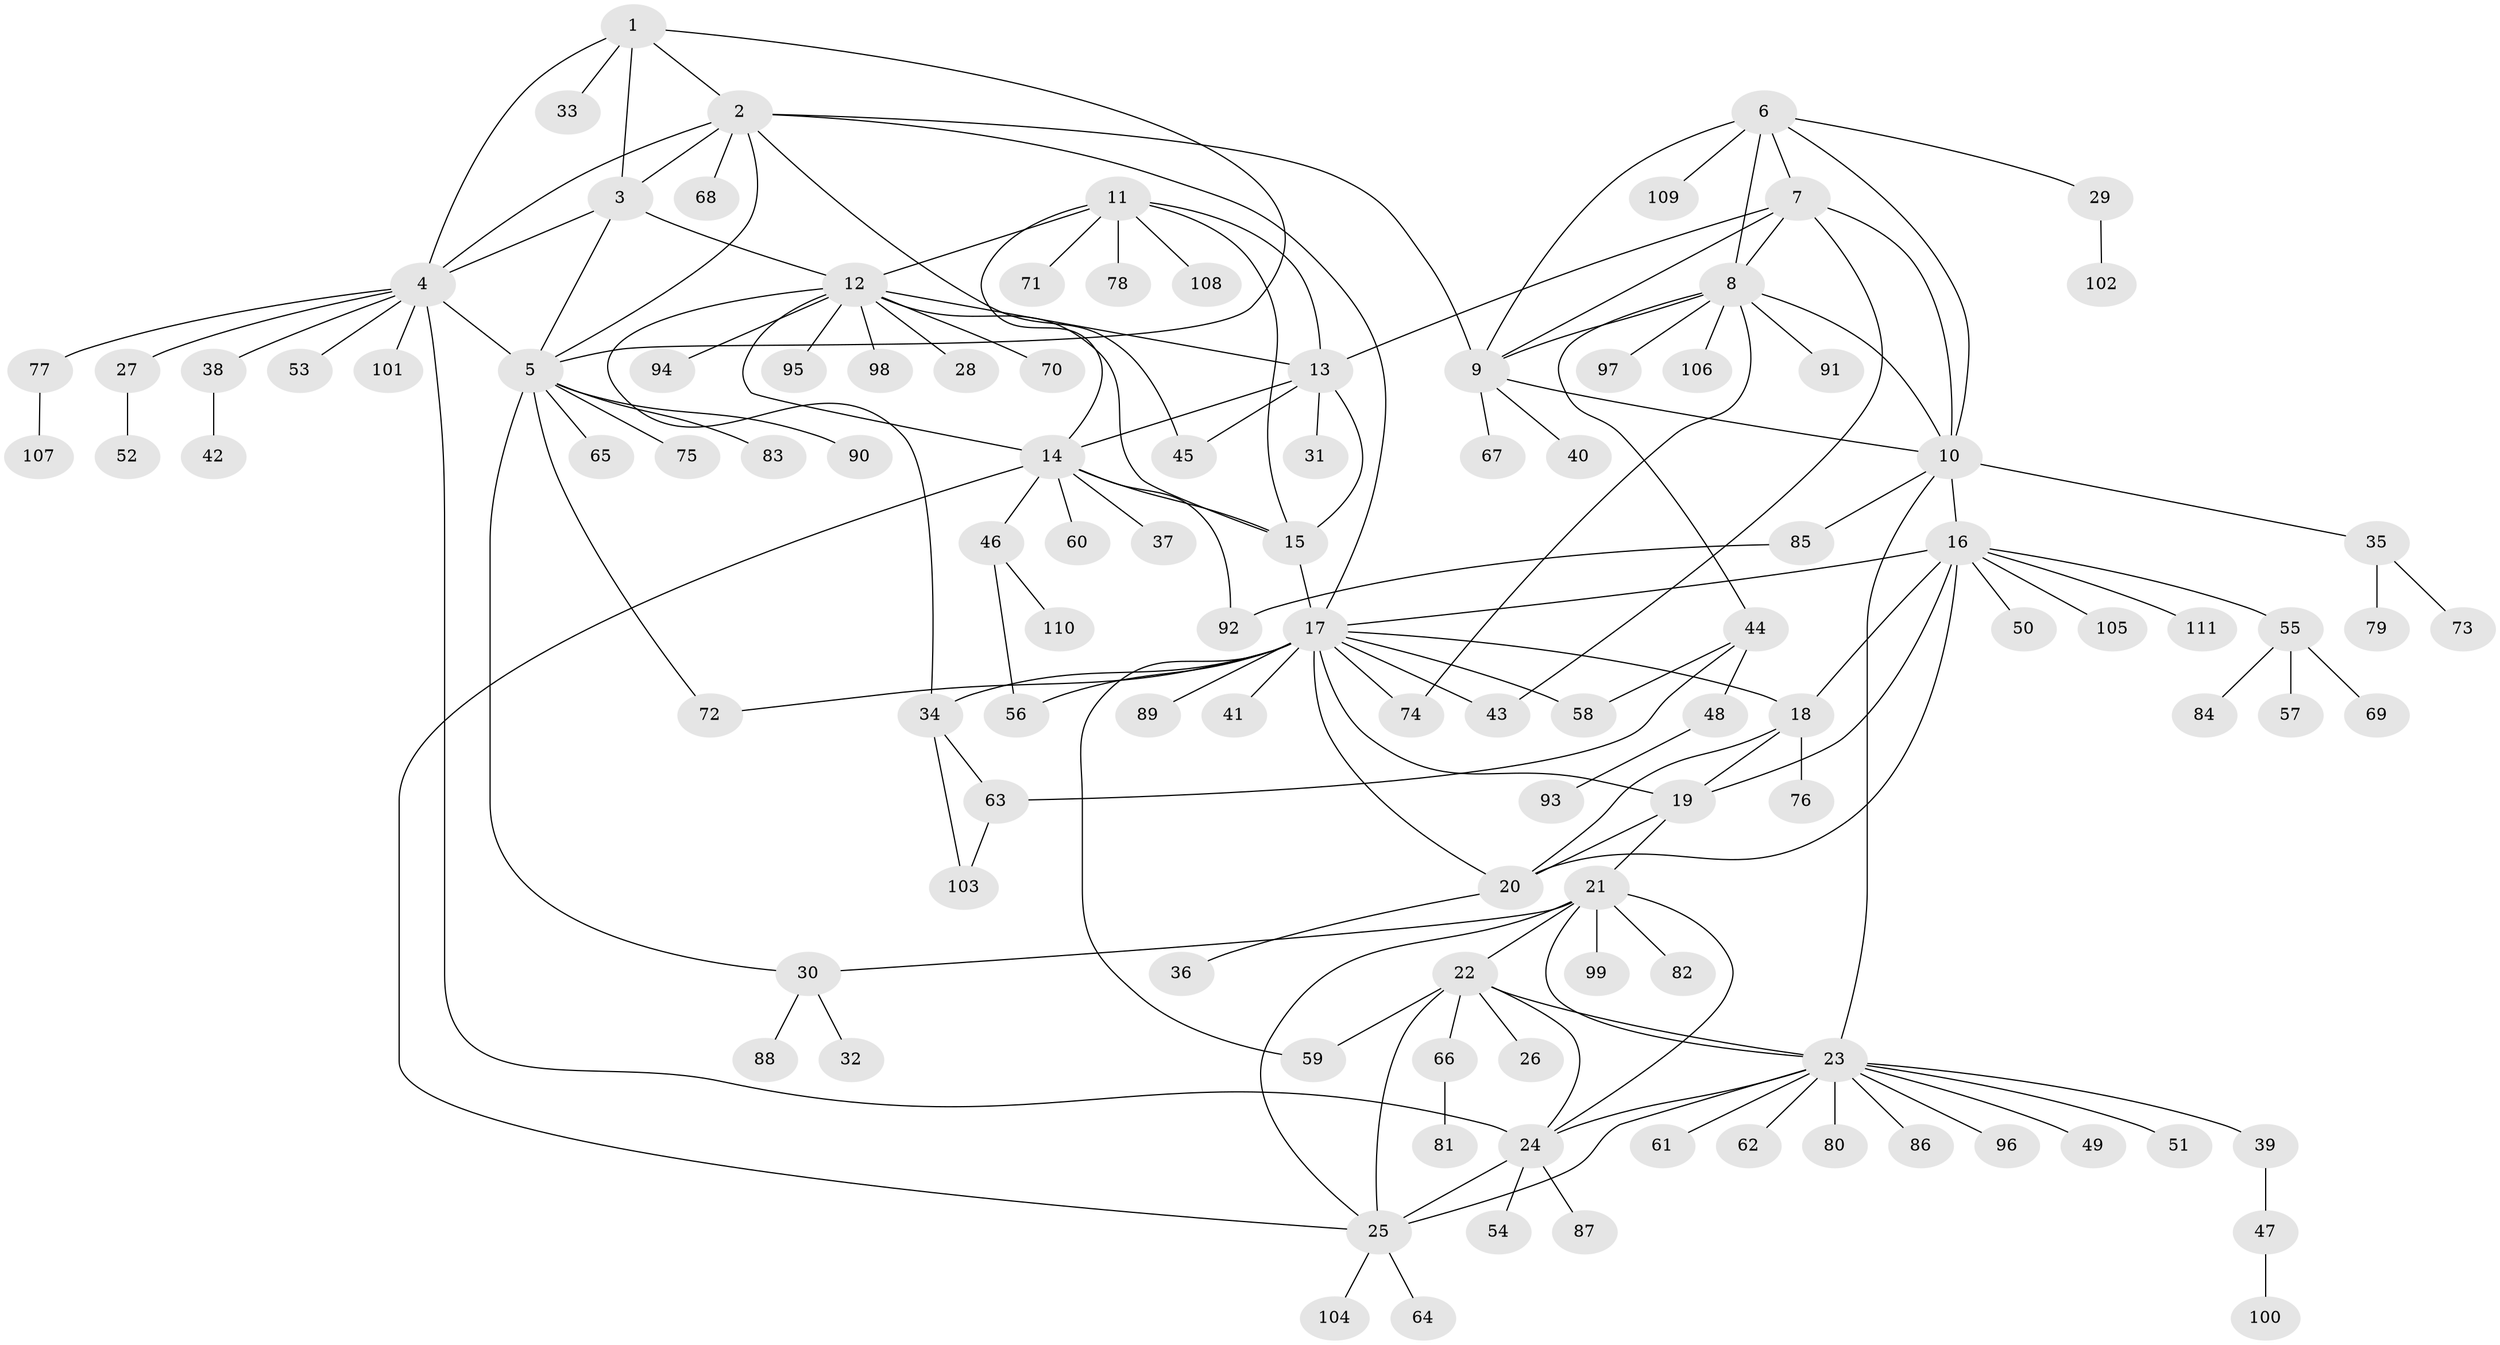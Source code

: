 // Generated by graph-tools (version 1.1) at 2025/50/03/09/25 03:50:33]
// undirected, 111 vertices, 158 edges
graph export_dot {
graph [start="1"]
  node [color=gray90,style=filled];
  1;
  2;
  3;
  4;
  5;
  6;
  7;
  8;
  9;
  10;
  11;
  12;
  13;
  14;
  15;
  16;
  17;
  18;
  19;
  20;
  21;
  22;
  23;
  24;
  25;
  26;
  27;
  28;
  29;
  30;
  31;
  32;
  33;
  34;
  35;
  36;
  37;
  38;
  39;
  40;
  41;
  42;
  43;
  44;
  45;
  46;
  47;
  48;
  49;
  50;
  51;
  52;
  53;
  54;
  55;
  56;
  57;
  58;
  59;
  60;
  61;
  62;
  63;
  64;
  65;
  66;
  67;
  68;
  69;
  70;
  71;
  72;
  73;
  74;
  75;
  76;
  77;
  78;
  79;
  80;
  81;
  82;
  83;
  84;
  85;
  86;
  87;
  88;
  89;
  90;
  91;
  92;
  93;
  94;
  95;
  96;
  97;
  98;
  99;
  100;
  101;
  102;
  103;
  104;
  105;
  106;
  107;
  108;
  109;
  110;
  111;
  1 -- 2;
  1 -- 3;
  1 -- 4;
  1 -- 5;
  1 -- 33;
  2 -- 3;
  2 -- 4;
  2 -- 5;
  2 -- 9;
  2 -- 17;
  2 -- 45;
  2 -- 68;
  3 -- 4;
  3 -- 5;
  3 -- 12;
  4 -- 5;
  4 -- 24;
  4 -- 27;
  4 -- 38;
  4 -- 53;
  4 -- 77;
  4 -- 101;
  5 -- 30;
  5 -- 65;
  5 -- 72;
  5 -- 75;
  5 -- 83;
  5 -- 90;
  6 -- 7;
  6 -- 8;
  6 -- 9;
  6 -- 10;
  6 -- 29;
  6 -- 109;
  7 -- 8;
  7 -- 9;
  7 -- 10;
  7 -- 13;
  7 -- 43;
  8 -- 9;
  8 -- 10;
  8 -- 44;
  8 -- 74;
  8 -- 91;
  8 -- 97;
  8 -- 106;
  9 -- 10;
  9 -- 40;
  9 -- 67;
  10 -- 16;
  10 -- 23;
  10 -- 35;
  10 -- 85;
  11 -- 12;
  11 -- 13;
  11 -- 14;
  11 -- 15;
  11 -- 71;
  11 -- 78;
  11 -- 108;
  12 -- 13;
  12 -- 14;
  12 -- 15;
  12 -- 28;
  12 -- 34;
  12 -- 70;
  12 -- 94;
  12 -- 95;
  12 -- 98;
  13 -- 14;
  13 -- 15;
  13 -- 31;
  13 -- 45;
  14 -- 15;
  14 -- 25;
  14 -- 37;
  14 -- 46;
  14 -- 60;
  14 -- 92;
  15 -- 17;
  16 -- 17;
  16 -- 18;
  16 -- 19;
  16 -- 20;
  16 -- 50;
  16 -- 55;
  16 -- 105;
  16 -- 111;
  17 -- 18;
  17 -- 19;
  17 -- 20;
  17 -- 34;
  17 -- 41;
  17 -- 43;
  17 -- 56;
  17 -- 58;
  17 -- 59;
  17 -- 72;
  17 -- 74;
  17 -- 89;
  18 -- 19;
  18 -- 20;
  18 -- 76;
  19 -- 20;
  19 -- 21;
  20 -- 36;
  21 -- 22;
  21 -- 23;
  21 -- 24;
  21 -- 25;
  21 -- 30;
  21 -- 82;
  21 -- 99;
  22 -- 23;
  22 -- 24;
  22 -- 25;
  22 -- 26;
  22 -- 59;
  22 -- 66;
  23 -- 24;
  23 -- 25;
  23 -- 39;
  23 -- 49;
  23 -- 51;
  23 -- 61;
  23 -- 62;
  23 -- 80;
  23 -- 86;
  23 -- 96;
  24 -- 25;
  24 -- 54;
  24 -- 87;
  25 -- 64;
  25 -- 104;
  27 -- 52;
  29 -- 102;
  30 -- 32;
  30 -- 88;
  34 -- 63;
  34 -- 103;
  35 -- 73;
  35 -- 79;
  38 -- 42;
  39 -- 47;
  44 -- 48;
  44 -- 58;
  44 -- 63;
  46 -- 56;
  46 -- 110;
  47 -- 100;
  48 -- 93;
  55 -- 57;
  55 -- 69;
  55 -- 84;
  63 -- 103;
  66 -- 81;
  77 -- 107;
  85 -- 92;
}
